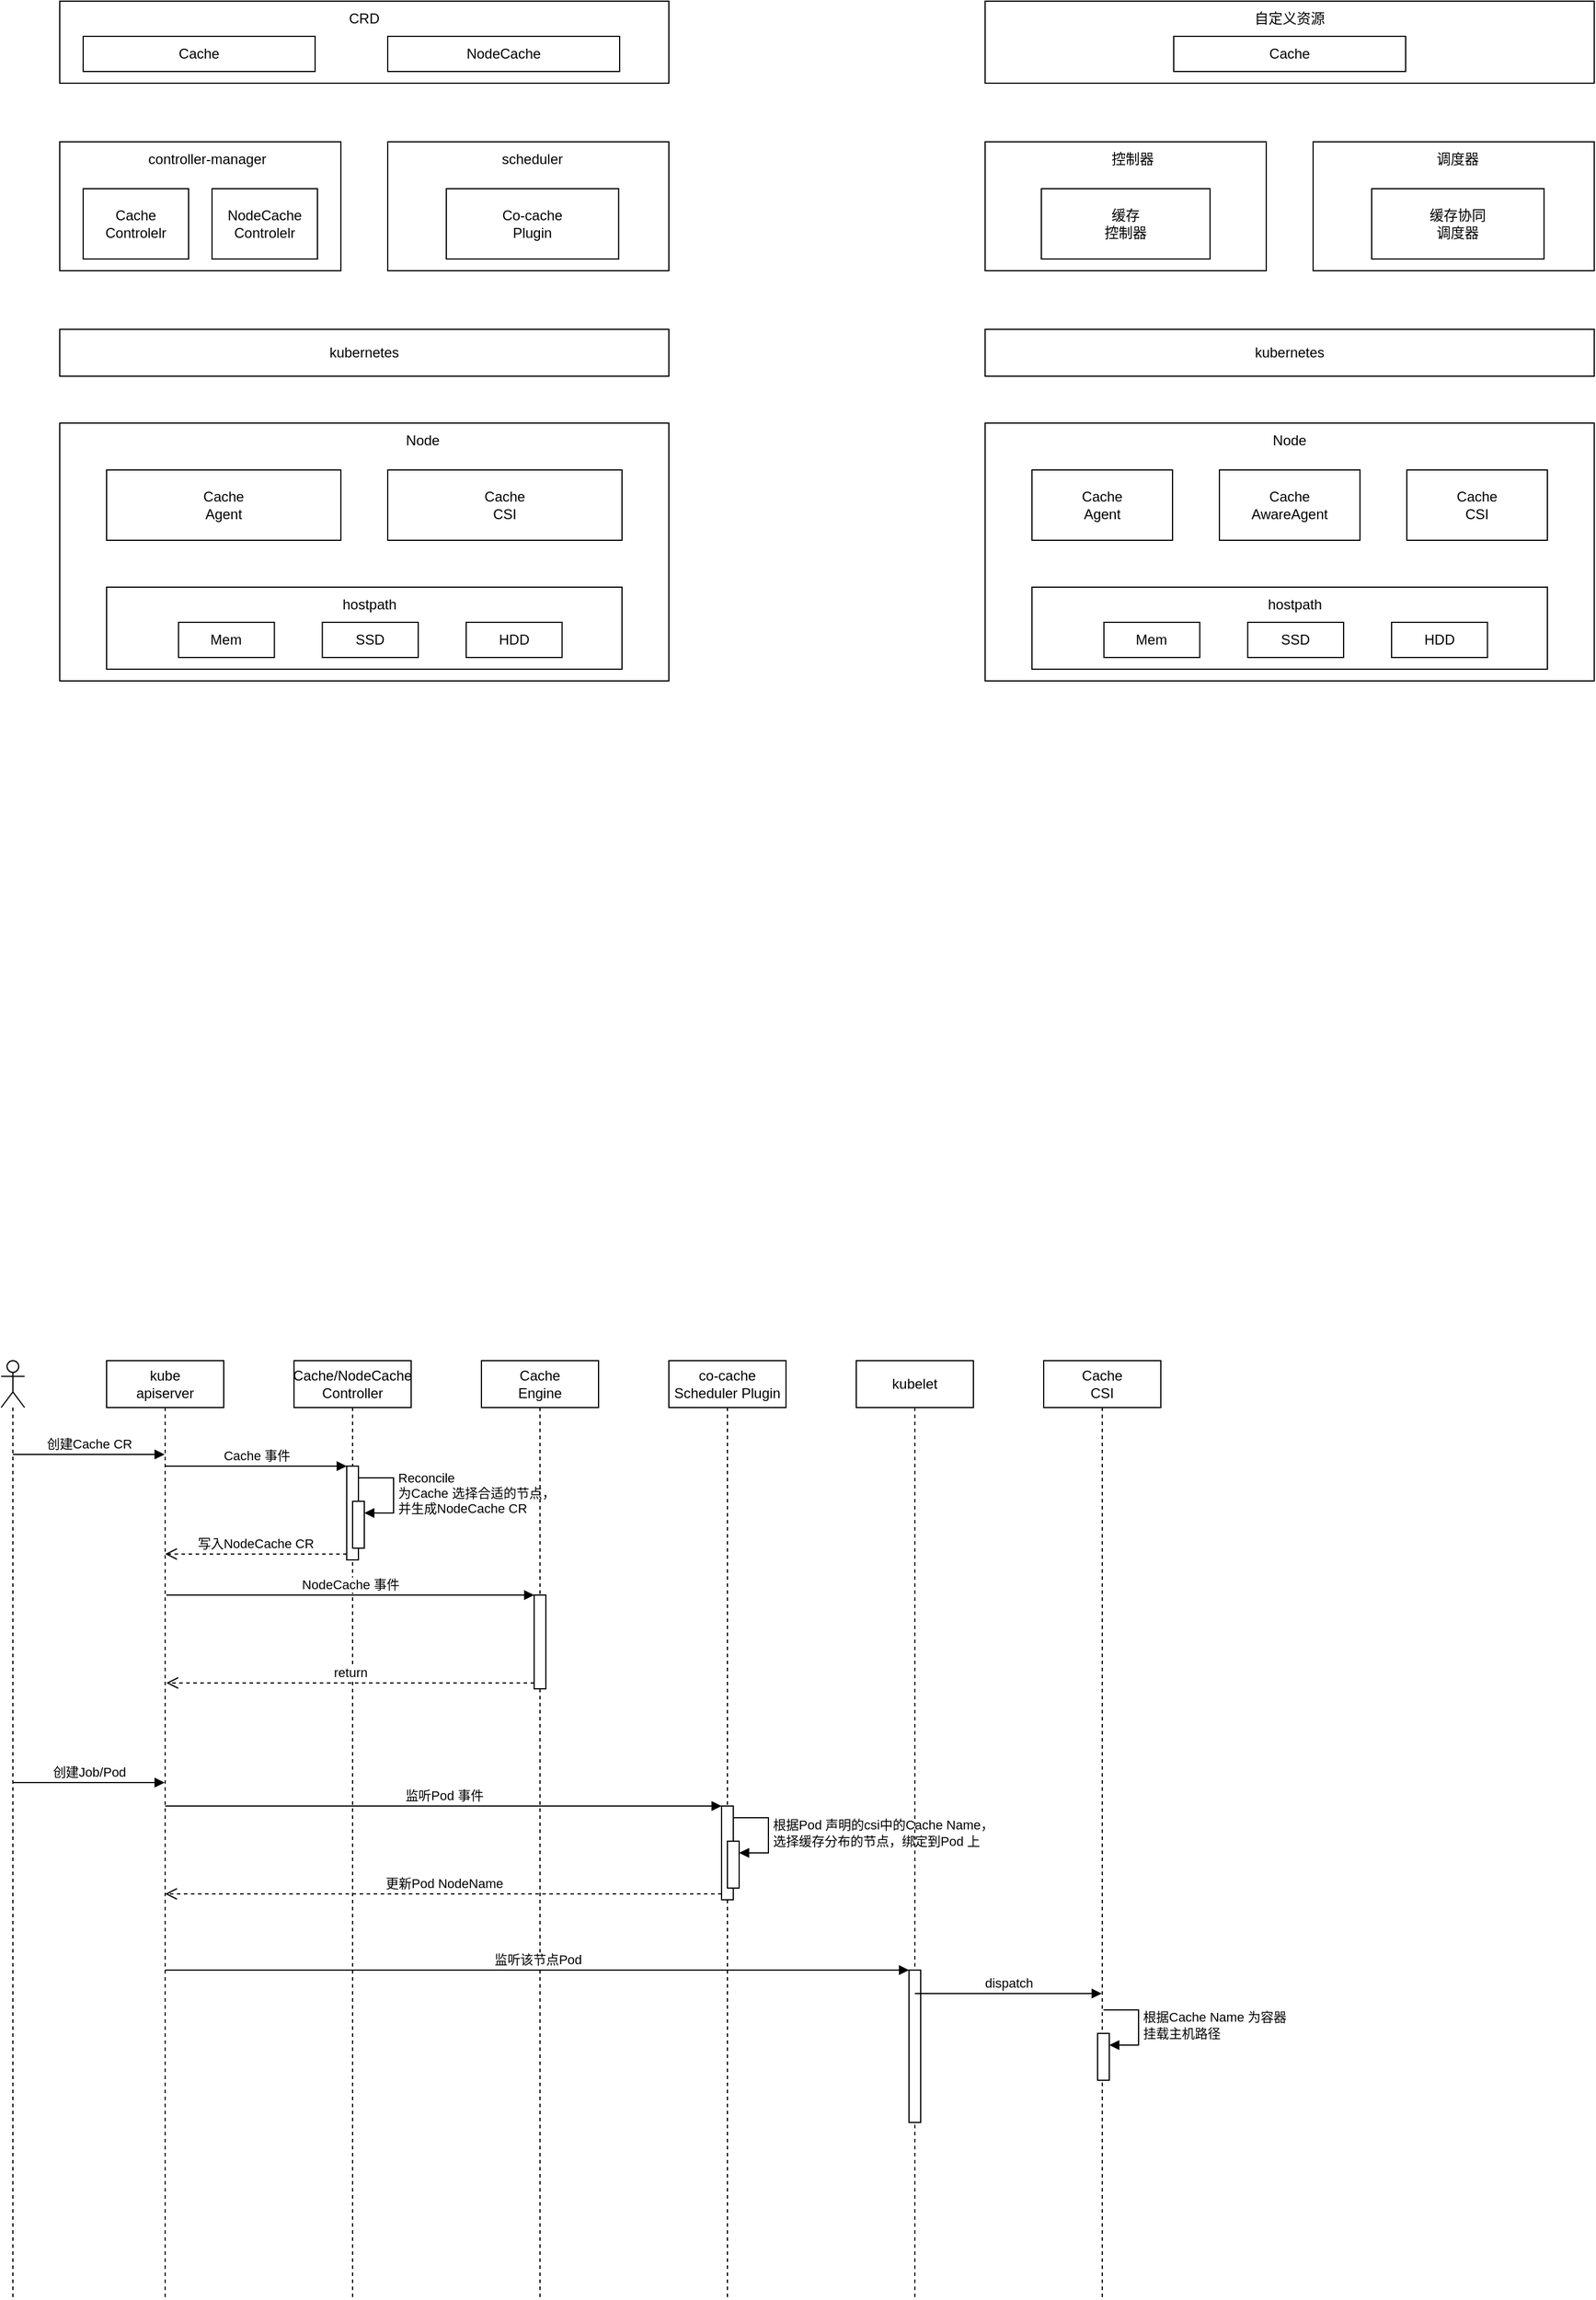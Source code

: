 <mxfile version="21.2.3" type="github">
  <diagram name="第 1 页" id="z0oG-mKyvX9SuO6VliDq">
    <mxGraphModel dx="1434" dy="756" grid="1" gridSize="10" guides="1" tooltips="1" connect="1" arrows="1" fold="1" page="1" pageScale="1" pageWidth="827" pageHeight="1169" math="0" shadow="0">
      <root>
        <mxCell id="0" />
        <mxCell id="1" parent="0" />
        <mxCell id="Hmux4KGo7t67pJO13rqE-40" value="kubernetes" style="rounded=0;whiteSpace=wrap;html=1;" vertex="1" parent="1">
          <mxGeometry x="80" y="320" width="520" height="40" as="geometry" />
        </mxCell>
        <mxCell id="Hmux4KGo7t67pJO13rqE-43" value="" style="group" vertex="1" connectable="0" parent="1">
          <mxGeometry x="80" y="160" width="240" height="110" as="geometry" />
        </mxCell>
        <mxCell id="Hmux4KGo7t67pJO13rqE-6" value="" style="rounded=0;whiteSpace=wrap;html=1;" vertex="1" parent="Hmux4KGo7t67pJO13rqE-43">
          <mxGeometry width="240" height="110" as="geometry" />
        </mxCell>
        <mxCell id="Hmux4KGo7t67pJO13rqE-8" value="controller-manager" style="text;html=1;strokeColor=none;fillColor=none;align=center;verticalAlign=middle;whiteSpace=wrap;rounded=0;movable=1;resizable=1;rotatable=1;deletable=1;editable=1;locked=0;connectable=1;" vertex="1" parent="Hmux4KGo7t67pJO13rqE-43">
          <mxGeometry x="36" width="180" height="30" as="geometry" />
        </mxCell>
        <mxCell id="Hmux4KGo7t67pJO13rqE-11" value="Cache &lt;br&gt;Controlelr" style="rounded=0;whiteSpace=wrap;html=1;" vertex="1" parent="Hmux4KGo7t67pJO13rqE-43">
          <mxGeometry x="20" y="40" width="90" height="60" as="geometry" />
        </mxCell>
        <mxCell id="Hmux4KGo7t67pJO13rqE-116" value="NodeCache &lt;br&gt;Controlelr" style="rounded=0;whiteSpace=wrap;html=1;" vertex="1" parent="Hmux4KGo7t67pJO13rqE-43">
          <mxGeometry x="130" y="40" width="90" height="60" as="geometry" />
        </mxCell>
        <mxCell id="Hmux4KGo7t67pJO13rqE-36" value="" style="rounded=0;whiteSpace=wrap;html=1;" vertex="1" parent="1">
          <mxGeometry x="360" y="160" width="240" height="110" as="geometry" />
        </mxCell>
        <mxCell id="Hmux4KGo7t67pJO13rqE-37" value="scheduler" style="text;html=1;strokeColor=none;fillColor=none;align=center;verticalAlign=middle;whiteSpace=wrap;rounded=0;movable=1;resizable=1;rotatable=1;deletable=1;editable=1;locked=0;connectable=1;" vertex="1" parent="1">
          <mxGeometry x="412.141" y="160" width="142.857" height="30" as="geometry" />
        </mxCell>
        <mxCell id="Hmux4KGo7t67pJO13rqE-38" value="Co-cache&lt;br&gt;Plugin" style="rounded=0;whiteSpace=wrap;html=1;" vertex="1" parent="1">
          <mxGeometry x="410" y="200" width="147.14" height="60" as="geometry" />
        </mxCell>
        <mxCell id="Hmux4KGo7t67pJO13rqE-48" value="Cache/NodeCache&lt;br&gt;Controller" style="shape=umlLifeline;perimeter=lifelinePerimeter;whiteSpace=wrap;html=1;container=1;dropTarget=0;collapsible=0;recursiveResize=0;outlineConnect=0;portConstraint=eastwest;newEdgeStyle={&quot;edgeStyle&quot;:&quot;elbowEdgeStyle&quot;,&quot;elbow&quot;:&quot;vertical&quot;,&quot;curved&quot;:0,&quot;rounded&quot;:0};" vertex="1" parent="1">
          <mxGeometry x="280" y="1200" width="100" height="800" as="geometry" />
        </mxCell>
        <mxCell id="Hmux4KGo7t67pJO13rqE-81" value="" style="html=1;points=[];perimeter=orthogonalPerimeter;outlineConnect=0;targetShapes=umlLifeline;portConstraint=eastwest;newEdgeStyle={&quot;edgeStyle&quot;:&quot;elbowEdgeStyle&quot;,&quot;elbow&quot;:&quot;vertical&quot;,&quot;curved&quot;:0,&quot;rounded&quot;:0};" vertex="1" parent="Hmux4KGo7t67pJO13rqE-48">
          <mxGeometry x="45" y="90" width="10" height="80" as="geometry" />
        </mxCell>
        <mxCell id="Hmux4KGo7t67pJO13rqE-84" value="" style="html=1;points=[];perimeter=orthogonalPerimeter;outlineConnect=0;targetShapes=umlLifeline;portConstraint=eastwest;newEdgeStyle={&quot;edgeStyle&quot;:&quot;elbowEdgeStyle&quot;,&quot;elbow&quot;:&quot;vertical&quot;,&quot;curved&quot;:0,&quot;rounded&quot;:0};" vertex="1" parent="Hmux4KGo7t67pJO13rqE-48">
          <mxGeometry x="50" y="120" width="10" height="40" as="geometry" />
        </mxCell>
        <mxCell id="Hmux4KGo7t67pJO13rqE-85" value="Reconcile&lt;br&gt;为Cache 选择合适的节点，&lt;br&gt;并生成NodeCache CR" style="html=1;align=left;spacingLeft=2;endArrow=block;rounded=0;edgeStyle=orthogonalEdgeStyle;curved=0;rounded=0;" edge="1" target="Hmux4KGo7t67pJO13rqE-84" parent="Hmux4KGo7t67pJO13rqE-48">
          <mxGeometry relative="1" as="geometry">
            <mxPoint x="55" y="100" as="sourcePoint" />
            <Array as="points">
              <mxPoint x="85" y="130" />
            </Array>
          </mxGeometry>
        </mxCell>
        <mxCell id="Hmux4KGo7t67pJO13rqE-49" value="Cache&lt;br&gt;Engine" style="shape=umlLifeline;perimeter=lifelinePerimeter;whiteSpace=wrap;html=1;container=1;dropTarget=0;collapsible=0;recursiveResize=0;outlineConnect=0;portConstraint=eastwest;newEdgeStyle={&quot;edgeStyle&quot;:&quot;elbowEdgeStyle&quot;,&quot;elbow&quot;:&quot;vertical&quot;,&quot;curved&quot;:0,&quot;rounded&quot;:0};" vertex="1" parent="1">
          <mxGeometry x="440" y="1200" width="100" height="800" as="geometry" />
        </mxCell>
        <mxCell id="Hmux4KGo7t67pJO13rqE-86" value="" style="html=1;points=[];perimeter=orthogonalPerimeter;outlineConnect=0;targetShapes=umlLifeline;portConstraint=eastwest;newEdgeStyle={&quot;edgeStyle&quot;:&quot;elbowEdgeStyle&quot;,&quot;elbow&quot;:&quot;vertical&quot;,&quot;curved&quot;:0,&quot;rounded&quot;:0};" vertex="1" parent="Hmux4KGo7t67pJO13rqE-49">
          <mxGeometry x="45" y="200" width="10" height="80" as="geometry" />
        </mxCell>
        <mxCell id="Hmux4KGo7t67pJO13rqE-50" value="co-cache&lt;br&gt;Scheduler Plugin" style="shape=umlLifeline;perimeter=lifelinePerimeter;whiteSpace=wrap;html=1;container=1;dropTarget=0;collapsible=0;recursiveResize=0;outlineConnect=0;portConstraint=eastwest;newEdgeStyle={&quot;edgeStyle&quot;:&quot;elbowEdgeStyle&quot;,&quot;elbow&quot;:&quot;vertical&quot;,&quot;curved&quot;:0,&quot;rounded&quot;:0};" vertex="1" parent="1">
          <mxGeometry x="600" y="1200" width="100" height="800" as="geometry" />
        </mxCell>
        <mxCell id="Hmux4KGo7t67pJO13rqE-120" value="" style="html=1;points=[];perimeter=orthogonalPerimeter;outlineConnect=0;targetShapes=umlLifeline;portConstraint=eastwest;newEdgeStyle={&quot;edgeStyle&quot;:&quot;elbowEdgeStyle&quot;,&quot;elbow&quot;:&quot;vertical&quot;,&quot;curved&quot;:0,&quot;rounded&quot;:0};" vertex="1" parent="Hmux4KGo7t67pJO13rqE-50">
          <mxGeometry x="45" y="380" width="10" height="80" as="geometry" />
        </mxCell>
        <mxCell id="Hmux4KGo7t67pJO13rqE-123" value="" style="html=1;points=[];perimeter=orthogonalPerimeter;outlineConnect=0;targetShapes=umlLifeline;portConstraint=eastwest;newEdgeStyle={&quot;edgeStyle&quot;:&quot;elbowEdgeStyle&quot;,&quot;elbow&quot;:&quot;vertical&quot;,&quot;curved&quot;:0,&quot;rounded&quot;:0};" vertex="1" parent="Hmux4KGo7t67pJO13rqE-50">
          <mxGeometry x="50" y="410" width="10" height="40" as="geometry" />
        </mxCell>
        <mxCell id="Hmux4KGo7t67pJO13rqE-124" value="根据Pod 声明的csi中的Cache Name，&lt;br&gt;选择缓存分布的节点，绑定到Pod 上" style="html=1;align=left;spacingLeft=2;endArrow=block;rounded=0;edgeStyle=orthogonalEdgeStyle;curved=0;rounded=0;" edge="1" target="Hmux4KGo7t67pJO13rqE-123" parent="Hmux4KGo7t67pJO13rqE-50">
          <mxGeometry relative="1" as="geometry">
            <mxPoint x="55" y="390" as="sourcePoint" />
            <Array as="points">
              <mxPoint x="85" y="420" />
            </Array>
          </mxGeometry>
        </mxCell>
        <mxCell id="Hmux4KGo7t67pJO13rqE-52" value="" style="shape=umlLifeline;perimeter=lifelinePerimeter;whiteSpace=wrap;html=1;container=1;dropTarget=0;collapsible=0;recursiveResize=0;outlineConnect=0;portConstraint=eastwest;newEdgeStyle={&quot;edgeStyle&quot;:&quot;elbowEdgeStyle&quot;,&quot;elbow&quot;:&quot;vertical&quot;,&quot;curved&quot;:0,&quot;rounded&quot;:0};participant=umlActor;" vertex="1" parent="1">
          <mxGeometry x="30" y="1200" width="20" height="800" as="geometry" />
        </mxCell>
        <mxCell id="Hmux4KGo7t67pJO13rqE-53" value="kube&lt;br&gt;apiserver" style="shape=umlLifeline;perimeter=lifelinePerimeter;whiteSpace=wrap;html=1;container=1;dropTarget=0;collapsible=0;recursiveResize=0;outlineConnect=0;portConstraint=eastwest;newEdgeStyle={&quot;edgeStyle&quot;:&quot;elbowEdgeStyle&quot;,&quot;elbow&quot;:&quot;vertical&quot;,&quot;curved&quot;:0,&quot;rounded&quot;:0};" vertex="1" parent="1">
          <mxGeometry x="120" y="1200" width="100" height="800" as="geometry" />
        </mxCell>
        <mxCell id="Hmux4KGo7t67pJO13rqE-55" value="创建Cache CR" style="html=1;verticalAlign=bottom;endArrow=block;edgeStyle=elbowEdgeStyle;elbow=vertical;curved=0;rounded=0;" edge="1" parent="1" target="Hmux4KGo7t67pJO13rqE-53">
          <mxGeometry width="80" relative="1" as="geometry">
            <mxPoint x="40" y="1280" as="sourcePoint" />
            <mxPoint x="120" y="1280" as="targetPoint" />
          </mxGeometry>
        </mxCell>
        <mxCell id="Hmux4KGo7t67pJO13rqE-82" value="Cache 事件" style="html=1;verticalAlign=bottom;endArrow=block;edgeStyle=elbowEdgeStyle;elbow=vertical;curved=0;rounded=0;" edge="1" target="Hmux4KGo7t67pJO13rqE-81" parent="1">
          <mxGeometry x="0.006" relative="1" as="geometry">
            <mxPoint x="170" y="1290" as="sourcePoint" />
            <mxPoint as="offset" />
          </mxGeometry>
        </mxCell>
        <mxCell id="Hmux4KGo7t67pJO13rqE-83" value="写入NodeCache CR" style="html=1;verticalAlign=bottom;endArrow=open;dashed=1;endSize=8;edgeStyle=elbowEdgeStyle;elbow=vertical;curved=0;rounded=0;" edge="1" source="Hmux4KGo7t67pJO13rqE-81" parent="1">
          <mxGeometry x="0.006" relative="1" as="geometry">
            <mxPoint x="170" y="1365" as="targetPoint" />
            <mxPoint as="offset" />
          </mxGeometry>
        </mxCell>
        <mxCell id="Hmux4KGo7t67pJO13rqE-87" value="NodeCache 事件" style="html=1;verticalAlign=bottom;endArrow=block;edgeStyle=elbowEdgeStyle;elbow=vertical;curved=0;rounded=0;" edge="1" target="Hmux4KGo7t67pJO13rqE-86" parent="1">
          <mxGeometry relative="1" as="geometry">
            <mxPoint x="171" y="1400" as="sourcePoint" />
          </mxGeometry>
        </mxCell>
        <mxCell id="Hmux4KGo7t67pJO13rqE-88" value="return" style="html=1;verticalAlign=bottom;endArrow=open;dashed=1;endSize=8;edgeStyle=elbowEdgeStyle;elbow=vertical;curved=0;rounded=0;" edge="1" source="Hmux4KGo7t67pJO13rqE-86" parent="1">
          <mxGeometry relative="1" as="geometry">
            <mxPoint x="171" y="1475" as="targetPoint" />
          </mxGeometry>
        </mxCell>
        <mxCell id="Hmux4KGo7t67pJO13rqE-90" value="" style="group" vertex="1" connectable="0" parent="1">
          <mxGeometry x="870" y="40" width="520" height="70" as="geometry" />
        </mxCell>
        <mxCell id="Hmux4KGo7t67pJO13rqE-91" value="" style="rounded=0;whiteSpace=wrap;html=1;" vertex="1" parent="Hmux4KGo7t67pJO13rqE-90">
          <mxGeometry width="520" height="70" as="geometry" />
        </mxCell>
        <mxCell id="Hmux4KGo7t67pJO13rqE-92" value="Cache" style="rounded=0;whiteSpace=wrap;html=1;" vertex="1" parent="Hmux4KGo7t67pJO13rqE-90">
          <mxGeometry x="161" y="30" width="198" height="30" as="geometry" />
        </mxCell>
        <mxCell id="Hmux4KGo7t67pJO13rqE-93" value="自定义资源" style="text;html=1;strokeColor=none;fillColor=none;align=center;verticalAlign=middle;whiteSpace=wrap;rounded=0;" vertex="1" parent="Hmux4KGo7t67pJO13rqE-90">
          <mxGeometry x="104.0" width="312.0" height="30" as="geometry" />
        </mxCell>
        <mxCell id="Hmux4KGo7t67pJO13rqE-94" value="kubernetes" style="rounded=0;whiteSpace=wrap;html=1;" vertex="1" parent="1">
          <mxGeometry x="870" y="320" width="520" height="40" as="geometry" />
        </mxCell>
        <mxCell id="Hmux4KGo7t67pJO13rqE-95" value="" style="group" vertex="1" connectable="0" parent="1">
          <mxGeometry x="870" y="400" width="520" height="220" as="geometry" />
        </mxCell>
        <mxCell id="Hmux4KGo7t67pJO13rqE-96" value="" style="rounded=0;whiteSpace=wrap;html=1;" vertex="1" parent="Hmux4KGo7t67pJO13rqE-95">
          <mxGeometry width="520" height="220" as="geometry" />
        </mxCell>
        <mxCell id="Hmux4KGo7t67pJO13rqE-97" value="Node" style="text;html=1;strokeColor=none;fillColor=none;align=center;verticalAlign=middle;whiteSpace=wrap;rounded=0;" vertex="1" parent="Hmux4KGo7t67pJO13rqE-95">
          <mxGeometry x="170" width="180" height="30" as="geometry" />
        </mxCell>
        <mxCell id="Hmux4KGo7t67pJO13rqE-98" value="" style="group" vertex="1" connectable="0" parent="Hmux4KGo7t67pJO13rqE-95">
          <mxGeometry x="40" y="40" width="440" height="60" as="geometry" />
        </mxCell>
        <mxCell id="Hmux4KGo7t67pJO13rqE-99" value="Cache&lt;br&gt;Agent" style="rounded=0;whiteSpace=wrap;html=1;" vertex="1" parent="Hmux4KGo7t67pJO13rqE-98">
          <mxGeometry width="120" height="60" as="geometry" />
        </mxCell>
        <mxCell id="Hmux4KGo7t67pJO13rqE-100" value="Cache&lt;br&gt;AwareAgent" style="rounded=0;whiteSpace=wrap;html=1;" vertex="1" parent="Hmux4KGo7t67pJO13rqE-98">
          <mxGeometry x="160" width="120" height="60" as="geometry" />
        </mxCell>
        <mxCell id="Hmux4KGo7t67pJO13rqE-101" value="Cache&lt;br&gt;CSI" style="rounded=0;whiteSpace=wrap;html=1;" vertex="1" parent="Hmux4KGo7t67pJO13rqE-98">
          <mxGeometry x="320" width="120" height="60" as="geometry" />
        </mxCell>
        <mxCell id="Hmux4KGo7t67pJO13rqE-102" value="" style="group" vertex="1" connectable="0" parent="Hmux4KGo7t67pJO13rqE-95">
          <mxGeometry x="40" y="140" width="440" height="70" as="geometry" />
        </mxCell>
        <mxCell id="Hmux4KGo7t67pJO13rqE-103" value="" style="rounded=0;whiteSpace=wrap;html=1;" vertex="1" parent="Hmux4KGo7t67pJO13rqE-102">
          <mxGeometry width="440" height="70" as="geometry" />
        </mxCell>
        <mxCell id="Hmux4KGo7t67pJO13rqE-104" value="hostpath" style="text;html=1;strokeColor=none;fillColor=none;align=center;verticalAlign=middle;whiteSpace=wrap;rounded=0;" vertex="1" parent="Hmux4KGo7t67pJO13rqE-102">
          <mxGeometry x="194.419" width="61.395" height="30" as="geometry" />
        </mxCell>
        <mxCell id="Hmux4KGo7t67pJO13rqE-105" value="SSD" style="rounded=0;whiteSpace=wrap;html=1;" vertex="1" parent="Hmux4KGo7t67pJO13rqE-102">
          <mxGeometry x="184.186" y="30" width="81.86" height="30" as="geometry" />
        </mxCell>
        <mxCell id="Hmux4KGo7t67pJO13rqE-106" value="Mem" style="rounded=0;whiteSpace=wrap;html=1;" vertex="1" parent="Hmux4KGo7t67pJO13rqE-102">
          <mxGeometry x="61.395" y="30" width="81.86" height="30" as="geometry" />
        </mxCell>
        <mxCell id="Hmux4KGo7t67pJO13rqE-107" value="HDD" style="rounded=0;whiteSpace=wrap;html=1;" vertex="1" parent="Hmux4KGo7t67pJO13rqE-102">
          <mxGeometry x="306.977" y="30" width="81.86" height="30" as="geometry" />
        </mxCell>
        <mxCell id="Hmux4KGo7t67pJO13rqE-108" value="" style="group" vertex="1" connectable="0" parent="1">
          <mxGeometry x="870" y="160" width="240" height="110" as="geometry" />
        </mxCell>
        <mxCell id="Hmux4KGo7t67pJO13rqE-109" value="" style="rounded=0;whiteSpace=wrap;html=1;" vertex="1" parent="Hmux4KGo7t67pJO13rqE-108">
          <mxGeometry width="240" height="110" as="geometry" />
        </mxCell>
        <mxCell id="Hmux4KGo7t67pJO13rqE-110" value="控制器" style="text;html=1;strokeColor=none;fillColor=none;align=center;verticalAlign=middle;whiteSpace=wrap;rounded=0;movable=1;resizable=1;rotatable=1;deletable=1;editable=1;locked=0;connectable=1;" vertex="1" parent="Hmux4KGo7t67pJO13rqE-108">
          <mxGeometry x="36" width="180" height="30" as="geometry" />
        </mxCell>
        <mxCell id="Hmux4KGo7t67pJO13rqE-111" value="缓存&lt;br&gt;控制器" style="rounded=0;whiteSpace=wrap;html=1;" vertex="1" parent="Hmux4KGo7t67pJO13rqE-108">
          <mxGeometry x="48" y="40" width="144" height="60" as="geometry" />
        </mxCell>
        <mxCell id="Hmux4KGo7t67pJO13rqE-112" value="" style="rounded=0;whiteSpace=wrap;html=1;" vertex="1" parent="1">
          <mxGeometry x="1150" y="160" width="240" height="110" as="geometry" />
        </mxCell>
        <mxCell id="Hmux4KGo7t67pJO13rqE-113" value="调度器" style="text;html=1;strokeColor=none;fillColor=none;align=center;verticalAlign=middle;whiteSpace=wrap;rounded=0;movable=1;resizable=1;rotatable=1;deletable=1;editable=1;locked=0;connectable=1;" vertex="1" parent="1">
          <mxGeometry x="1202.141" y="160" width="142.857" height="30" as="geometry" />
        </mxCell>
        <mxCell id="Hmux4KGo7t67pJO13rqE-114" value="缓存协同&lt;br&gt;调度器" style="rounded=0;whiteSpace=wrap;html=1;" vertex="1" parent="1">
          <mxGeometry x="1200" y="200" width="147.14" height="60" as="geometry" />
        </mxCell>
        <mxCell id="Hmux4KGo7t67pJO13rqE-1" value="" style="rounded=0;whiteSpace=wrap;html=1;" vertex="1" parent="1">
          <mxGeometry x="80" y="40" width="520" height="70" as="geometry" />
        </mxCell>
        <mxCell id="Hmux4KGo7t67pJO13rqE-3" value="Cache" style="rounded=0;whiteSpace=wrap;html=1;" vertex="1" parent="1">
          <mxGeometry x="100" y="70" width="198" height="30" as="geometry" />
        </mxCell>
        <mxCell id="Hmux4KGo7t67pJO13rqE-5" value="CRD" style="text;html=1;strokeColor=none;fillColor=none;align=center;verticalAlign=middle;whiteSpace=wrap;rounded=0;" vertex="1" parent="1">
          <mxGeometry x="184" y="40" width="312.0" height="30" as="geometry" />
        </mxCell>
        <mxCell id="Hmux4KGo7t67pJO13rqE-115" value="NodeCache" style="rounded=0;whiteSpace=wrap;html=1;" vertex="1" parent="1">
          <mxGeometry x="360" y="70" width="198" height="30" as="geometry" />
        </mxCell>
        <mxCell id="Hmux4KGo7t67pJO13rqE-12" value="" style="rounded=0;whiteSpace=wrap;html=1;" vertex="1" parent="1">
          <mxGeometry x="80" y="400" width="520" height="220" as="geometry" />
        </mxCell>
        <mxCell id="Hmux4KGo7t67pJO13rqE-14" value="Node" style="text;html=1;strokeColor=none;fillColor=none;align=center;verticalAlign=middle;whiteSpace=wrap;rounded=0;" vertex="1" parent="1">
          <mxGeometry x="300" y="400" width="180" height="30" as="geometry" />
        </mxCell>
        <mxCell id="Hmux4KGo7t67pJO13rqE-32" value="" style="group" vertex="1" connectable="0" parent="1">
          <mxGeometry x="120" y="540" width="440" height="70" as="geometry" />
        </mxCell>
        <mxCell id="Hmux4KGo7t67pJO13rqE-25" value="" style="rounded=0;whiteSpace=wrap;html=1;" vertex="1" parent="Hmux4KGo7t67pJO13rqE-32">
          <mxGeometry width="440" height="70" as="geometry" />
        </mxCell>
        <mxCell id="Hmux4KGo7t67pJO13rqE-26" value="hostpath" style="text;html=1;strokeColor=none;fillColor=none;align=center;verticalAlign=middle;whiteSpace=wrap;rounded=0;" vertex="1" parent="Hmux4KGo7t67pJO13rqE-32">
          <mxGeometry x="194.419" width="61.395" height="30" as="geometry" />
        </mxCell>
        <mxCell id="Hmux4KGo7t67pJO13rqE-28" value="SSD" style="rounded=0;whiteSpace=wrap;html=1;" vertex="1" parent="Hmux4KGo7t67pJO13rqE-32">
          <mxGeometry x="184.186" y="30" width="81.86" height="30" as="geometry" />
        </mxCell>
        <mxCell id="Hmux4KGo7t67pJO13rqE-30" value="Mem" style="rounded=0;whiteSpace=wrap;html=1;" vertex="1" parent="Hmux4KGo7t67pJO13rqE-32">
          <mxGeometry x="61.395" y="30" width="81.86" height="30" as="geometry" />
        </mxCell>
        <mxCell id="Hmux4KGo7t67pJO13rqE-31" value="HDD" style="rounded=0;whiteSpace=wrap;html=1;" vertex="1" parent="Hmux4KGo7t67pJO13rqE-32">
          <mxGeometry x="306.977" y="30" width="81.86" height="30" as="geometry" />
        </mxCell>
        <mxCell id="Hmux4KGo7t67pJO13rqE-15" value="Cache&lt;br&gt;Agent" style="rounded=0;whiteSpace=wrap;html=1;" vertex="1" parent="1">
          <mxGeometry x="120" y="440" width="200" height="60" as="geometry" />
        </mxCell>
        <mxCell id="Hmux4KGo7t67pJO13rqE-17" value="Cache&lt;br&gt;CSI" style="rounded=0;whiteSpace=wrap;html=1;" vertex="1" parent="1">
          <mxGeometry x="360" y="440" width="200" height="60" as="geometry" />
        </mxCell>
        <mxCell id="Hmux4KGo7t67pJO13rqE-118" value="创建Job/Pod" style="html=1;verticalAlign=bottom;endArrow=block;edgeStyle=elbowEdgeStyle;elbow=vertical;curved=0;rounded=0;" edge="1" parent="1" target="Hmux4KGo7t67pJO13rqE-53">
          <mxGeometry width="80" relative="1" as="geometry">
            <mxPoint x="40" y="1560" as="sourcePoint" />
            <mxPoint x="120" y="1560" as="targetPoint" />
          </mxGeometry>
        </mxCell>
        <mxCell id="Hmux4KGo7t67pJO13rqE-121" value="监听Pod 事件" style="html=1;verticalAlign=bottom;endArrow=block;edgeStyle=elbowEdgeStyle;elbow=vertical;curved=0;rounded=0;" edge="1" target="Hmux4KGo7t67pJO13rqE-120" parent="1">
          <mxGeometry relative="1" as="geometry">
            <mxPoint x="170" y="1580" as="sourcePoint" />
          </mxGeometry>
        </mxCell>
        <mxCell id="Hmux4KGo7t67pJO13rqE-122" value="更新Pod NodeName" style="html=1;verticalAlign=bottom;endArrow=open;dashed=1;endSize=8;edgeStyle=elbowEdgeStyle;elbow=vertical;curved=0;rounded=0;" edge="1" source="Hmux4KGo7t67pJO13rqE-120" parent="1">
          <mxGeometry relative="1" as="geometry">
            <mxPoint x="170" y="1655" as="targetPoint" />
          </mxGeometry>
        </mxCell>
        <mxCell id="Hmux4KGo7t67pJO13rqE-137" value="kubelet" style="shape=umlLifeline;perimeter=lifelinePerimeter;whiteSpace=wrap;html=1;container=1;dropTarget=0;collapsible=0;recursiveResize=0;outlineConnect=0;portConstraint=eastwest;newEdgeStyle={&quot;edgeStyle&quot;:&quot;elbowEdgeStyle&quot;,&quot;elbow&quot;:&quot;vertical&quot;,&quot;curved&quot;:0,&quot;rounded&quot;:0};" vertex="1" parent="1">
          <mxGeometry x="760" y="1200" width="100" height="800" as="geometry" />
        </mxCell>
        <mxCell id="Hmux4KGo7t67pJO13rqE-139" value="" style="html=1;points=[];perimeter=orthogonalPerimeter;outlineConnect=0;targetShapes=umlLifeline;portConstraint=eastwest;newEdgeStyle={&quot;edgeStyle&quot;:&quot;elbowEdgeStyle&quot;,&quot;elbow&quot;:&quot;vertical&quot;,&quot;curved&quot;:0,&quot;rounded&quot;:0};" vertex="1" parent="Hmux4KGo7t67pJO13rqE-137">
          <mxGeometry x="45" y="520" width="10" height="130" as="geometry" />
        </mxCell>
        <mxCell id="Hmux4KGo7t67pJO13rqE-138" value="Cache&lt;br&gt;CSI" style="shape=umlLifeline;perimeter=lifelinePerimeter;whiteSpace=wrap;html=1;container=1;dropTarget=0;collapsible=0;recursiveResize=0;outlineConnect=0;portConstraint=eastwest;newEdgeStyle={&quot;edgeStyle&quot;:&quot;elbowEdgeStyle&quot;,&quot;elbow&quot;:&quot;vertical&quot;,&quot;curved&quot;:0,&quot;rounded&quot;:0};" vertex="1" parent="1">
          <mxGeometry x="920" y="1200" width="100" height="800" as="geometry" />
        </mxCell>
        <mxCell id="Hmux4KGo7t67pJO13rqE-144" value="" style="html=1;points=[];perimeter=orthogonalPerimeter;outlineConnect=0;targetShapes=umlLifeline;portConstraint=eastwest;newEdgeStyle={&quot;edgeStyle&quot;:&quot;elbowEdgeStyle&quot;,&quot;elbow&quot;:&quot;vertical&quot;,&quot;curved&quot;:0,&quot;rounded&quot;:0};" vertex="1" parent="Hmux4KGo7t67pJO13rqE-138">
          <mxGeometry x="46" y="574" width="10" height="40" as="geometry" />
        </mxCell>
        <mxCell id="Hmux4KGo7t67pJO13rqE-145" value="根据Cache Name 为容器&lt;br&gt;挂载主机路径" style="html=1;align=left;spacingLeft=2;endArrow=block;rounded=0;edgeStyle=orthogonalEdgeStyle;curved=0;rounded=0;" edge="1" target="Hmux4KGo7t67pJO13rqE-144" parent="Hmux4KGo7t67pJO13rqE-138">
          <mxGeometry relative="1" as="geometry">
            <mxPoint x="51" y="554" as="sourcePoint" />
            <Array as="points">
              <mxPoint x="81" y="584" />
            </Array>
          </mxGeometry>
        </mxCell>
        <mxCell id="Hmux4KGo7t67pJO13rqE-140" value="监听该节点Pod" style="html=1;verticalAlign=bottom;endArrow=block;edgeStyle=elbowEdgeStyle;elbow=vertical;curved=0;rounded=0;" edge="1" target="Hmux4KGo7t67pJO13rqE-139" parent="1">
          <mxGeometry relative="1" as="geometry">
            <mxPoint x="170" y="1720" as="sourcePoint" />
          </mxGeometry>
        </mxCell>
        <mxCell id="Hmux4KGo7t67pJO13rqE-146" value="dispatch" style="html=1;verticalAlign=bottom;endArrow=block;edgeStyle=elbowEdgeStyle;elbow=vertical;curved=0;rounded=0;" edge="1" parent="1" target="Hmux4KGo7t67pJO13rqE-138">
          <mxGeometry width="80" relative="1" as="geometry">
            <mxPoint x="810" y="1740" as="sourcePoint" />
            <mxPoint x="890" y="1740" as="targetPoint" />
          </mxGeometry>
        </mxCell>
      </root>
    </mxGraphModel>
  </diagram>
</mxfile>
